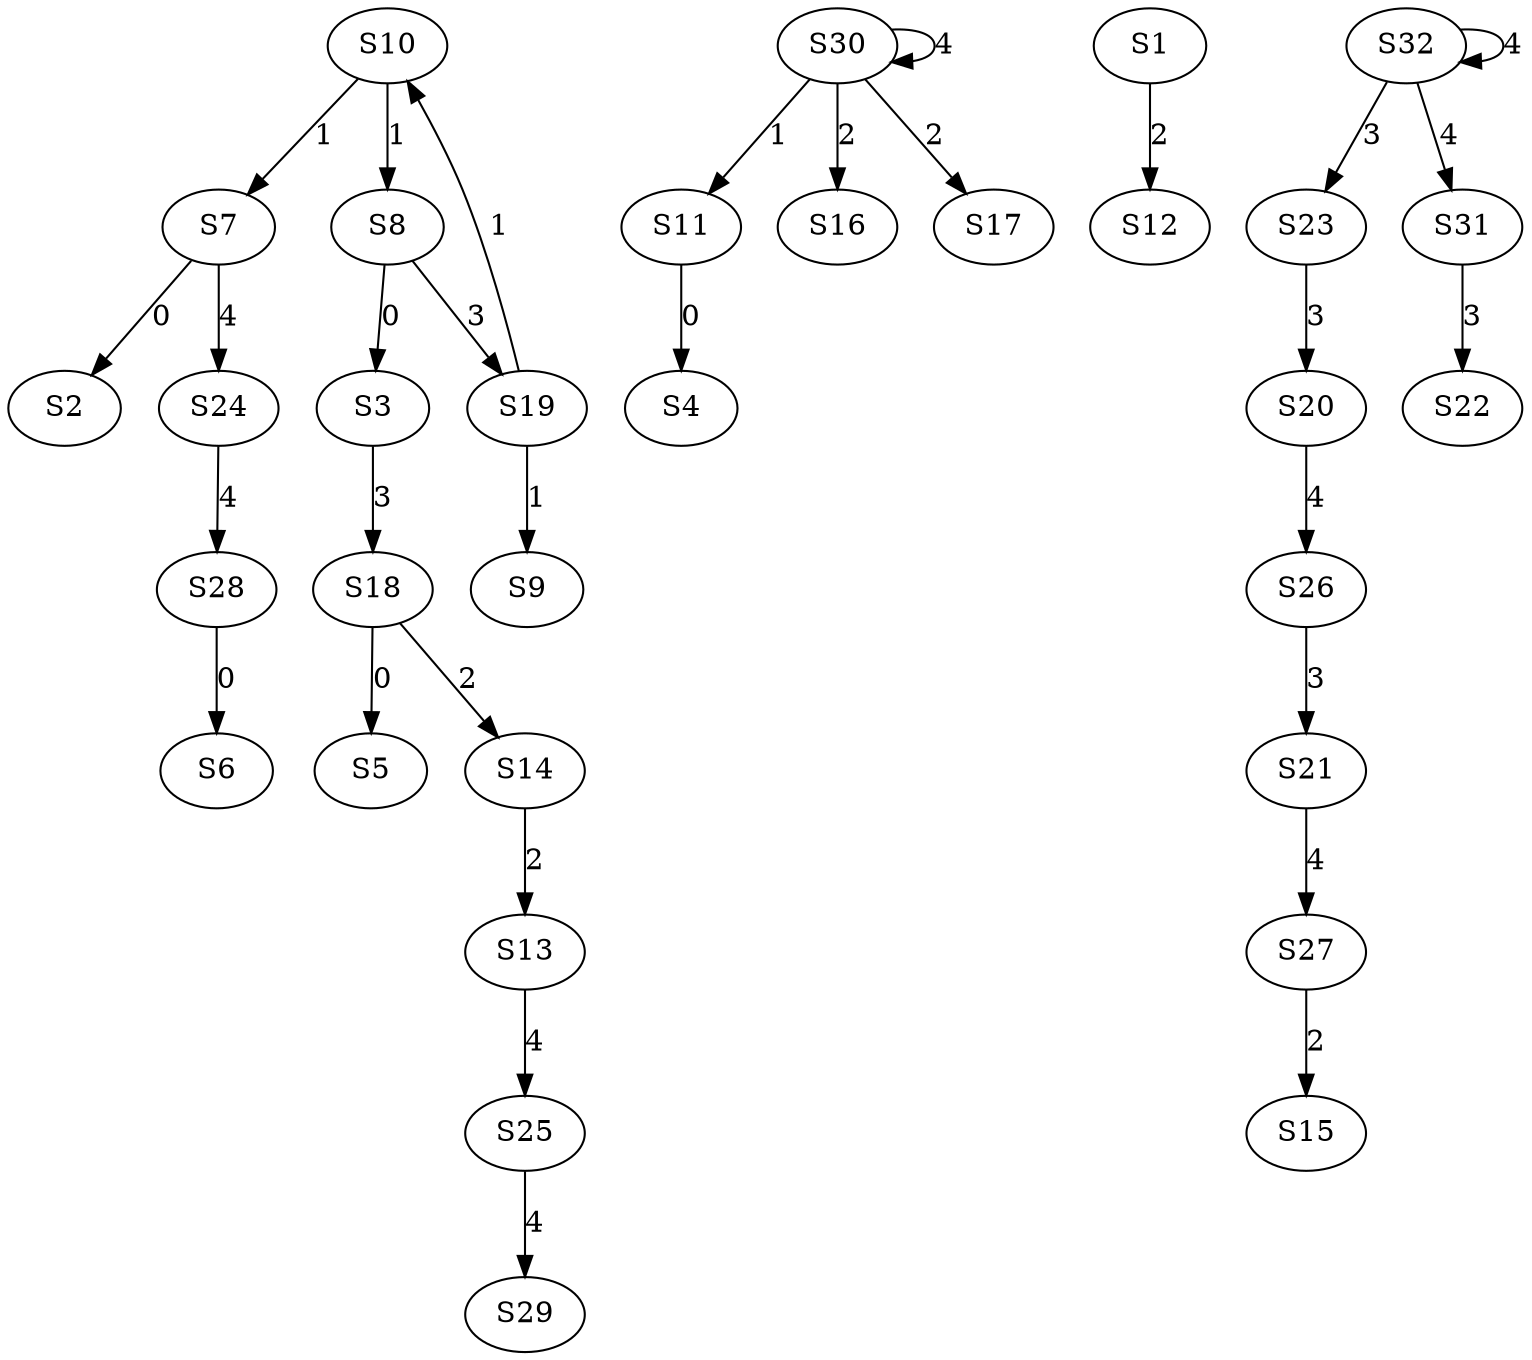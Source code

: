 strict digraph {
	S7 -> S2 [ label = 0 ];
	S8 -> S3 [ label = 0 ];
	S11 -> S4 [ label = 0 ];
	S18 -> S5 [ label = 0 ];
	S28 -> S6 [ label = 0 ];
	S10 -> S7 [ label = 1 ];
	S10 -> S8 [ label = 1 ];
	S19 -> S9 [ label = 1 ];
	S19 -> S10 [ label = 1 ];
	S30 -> S11 [ label = 1 ];
	S1 -> S12 [ label = 2 ];
	S14 -> S13 [ label = 2 ];
	S18 -> S14 [ label = 2 ];
	S27 -> S15 [ label = 2 ];
	S30 -> S16 [ label = 2 ];
	S30 -> S17 [ label = 2 ];
	S3 -> S18 [ label = 3 ];
	S8 -> S19 [ label = 3 ];
	S23 -> S20 [ label = 3 ];
	S26 -> S21 [ label = 3 ];
	S31 -> S22 [ label = 3 ];
	S32 -> S23 [ label = 3 ];
	S7 -> S24 [ label = 4 ];
	S13 -> S25 [ label = 4 ];
	S20 -> S26 [ label = 4 ];
	S21 -> S27 [ label = 4 ];
	S24 -> S28 [ label = 4 ];
	S25 -> S29 [ label = 4 ];
	S30 -> S30 [ label = 4 ];
	S32 -> S31 [ label = 4 ];
	S32 -> S32 [ label = 4 ];
}